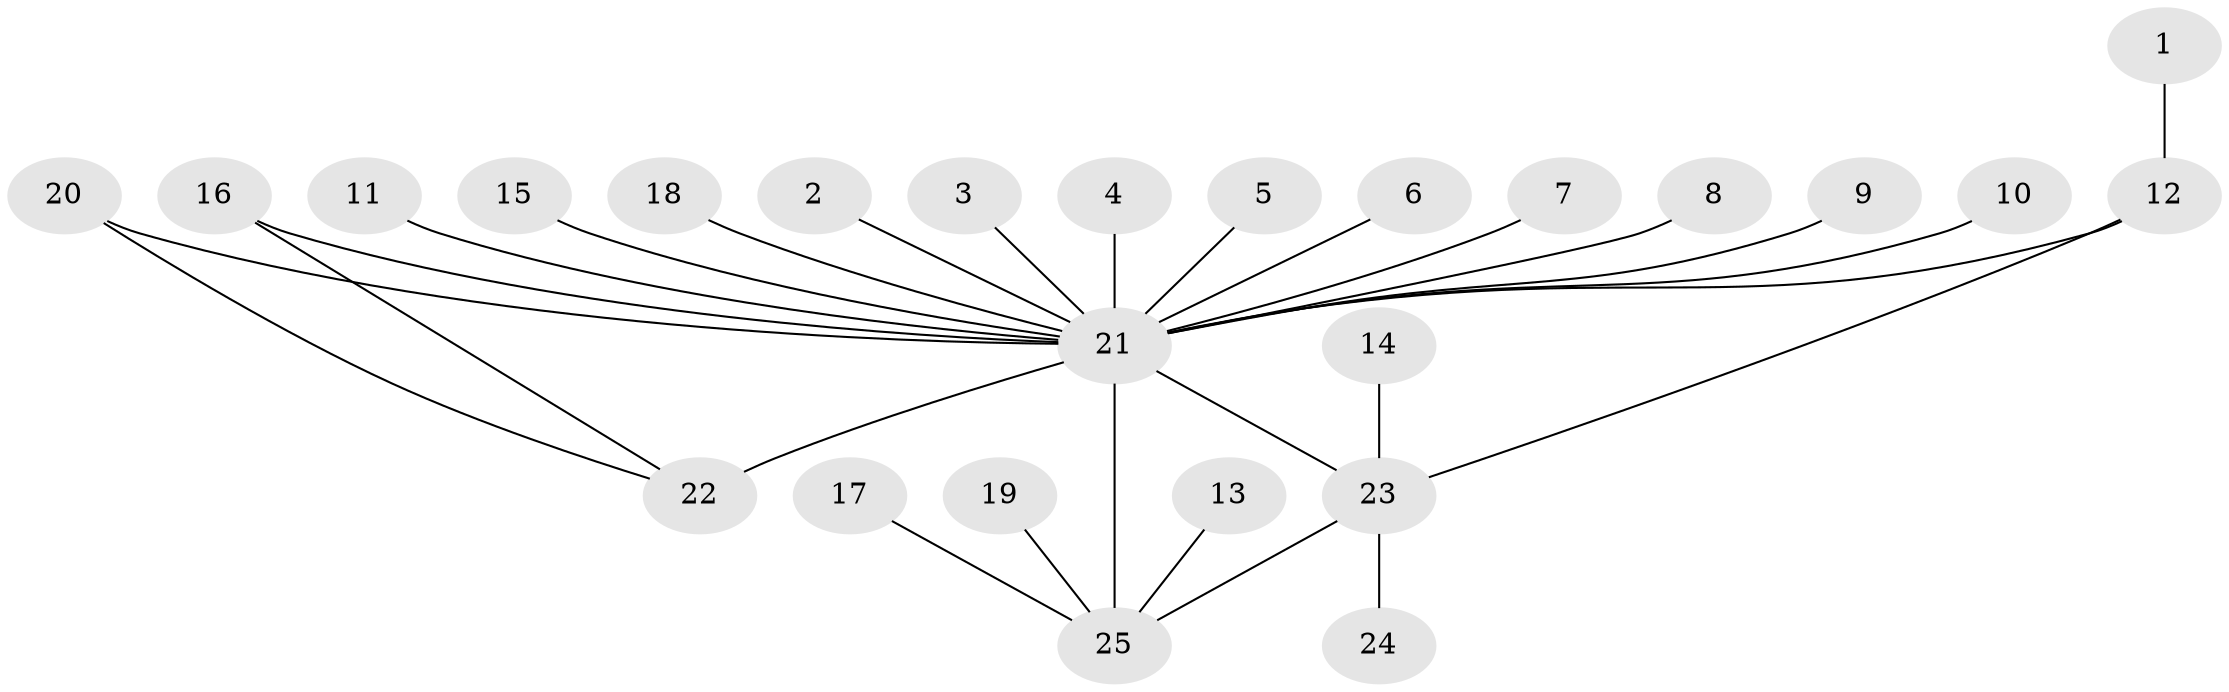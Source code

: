// original degree distribution, {7: 0.04, 19: 0.02, 5: 0.02, 10: 0.02, 3: 0.08, 12: 0.02, 1: 0.6, 2: 0.16, 8: 0.02, 4: 0.02}
// Generated by graph-tools (version 1.1) at 2025/49/03/09/25 03:49:50]
// undirected, 25 vertices, 28 edges
graph export_dot {
graph [start="1"]
  node [color=gray90,style=filled];
  1;
  2;
  3;
  4;
  5;
  6;
  7;
  8;
  9;
  10;
  11;
  12;
  13;
  14;
  15;
  16;
  17;
  18;
  19;
  20;
  21;
  22;
  23;
  24;
  25;
  1 -- 12 [weight=1.0];
  2 -- 21 [weight=1.0];
  3 -- 21 [weight=1.0];
  4 -- 21 [weight=1.0];
  5 -- 21 [weight=1.0];
  6 -- 21 [weight=1.0];
  7 -- 21 [weight=1.0];
  8 -- 21 [weight=1.0];
  9 -- 21 [weight=1.0];
  10 -- 21 [weight=1.0];
  11 -- 21 [weight=1.0];
  12 -- 21 [weight=2.0];
  12 -- 23 [weight=1.0];
  13 -- 25 [weight=1.0];
  14 -- 23 [weight=1.0];
  15 -- 21 [weight=1.0];
  16 -- 21 [weight=1.0];
  16 -- 22 [weight=1.0];
  17 -- 25 [weight=1.0];
  18 -- 21 [weight=1.0];
  19 -- 25 [weight=1.0];
  20 -- 21 [weight=1.0];
  20 -- 22 [weight=1.0];
  21 -- 22 [weight=3.0];
  21 -- 23 [weight=3.0];
  21 -- 25 [weight=2.0];
  23 -- 24 [weight=1.0];
  23 -- 25 [weight=1.0];
}
